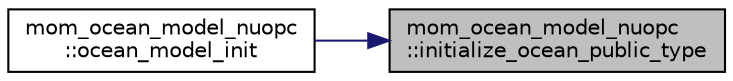 digraph "mom_ocean_model_nuopc::initialize_ocean_public_type"
{
 // INTERACTIVE_SVG=YES
 // LATEX_PDF_SIZE
  edge [fontname="Helvetica",fontsize="10",labelfontname="Helvetica",labelfontsize="10"];
  node [fontname="Helvetica",fontsize="10",shape=record];
  rankdir="RL";
  Node1 [label="mom_ocean_model_nuopc\l::initialize_ocean_public_type",height=0.2,width=0.4,color="black", fillcolor="grey75", style="filled", fontcolor="black",tooltip="Initialize the public ocean type."];
  Node1 -> Node2 [dir="back",color="midnightblue",fontsize="10",style="solid",fontname="Helvetica"];
  Node2 [label="mom_ocean_model_nuopc\l::ocean_model_init",height=0.2,width=0.4,color="black", fillcolor="white", style="filled",URL="$namespacemom__ocean__model__nuopc.html#a7682efcc4c80e04e7e3d1f3ca9b123f7",tooltip="ocean_model_init initializes the ocean model, including registering fields for restarts and reading r..."];
}
